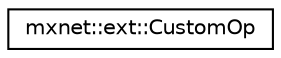 digraph "Graphical Class Hierarchy"
{
 // LATEX_PDF_SIZE
  edge [fontname="Helvetica",fontsize="10",labelfontname="Helvetica",labelfontsize="10"];
  node [fontname="Helvetica",fontsize="10",shape=record];
  rankdir="LR";
  Node0 [label="mxnet::ext::CustomOp",height=0.2,width=0.4,color="black", fillcolor="white", style="filled",URL="$classmxnet_1_1ext_1_1CustomOp.html",tooltip="Class to hold custom operator registration."];
}
